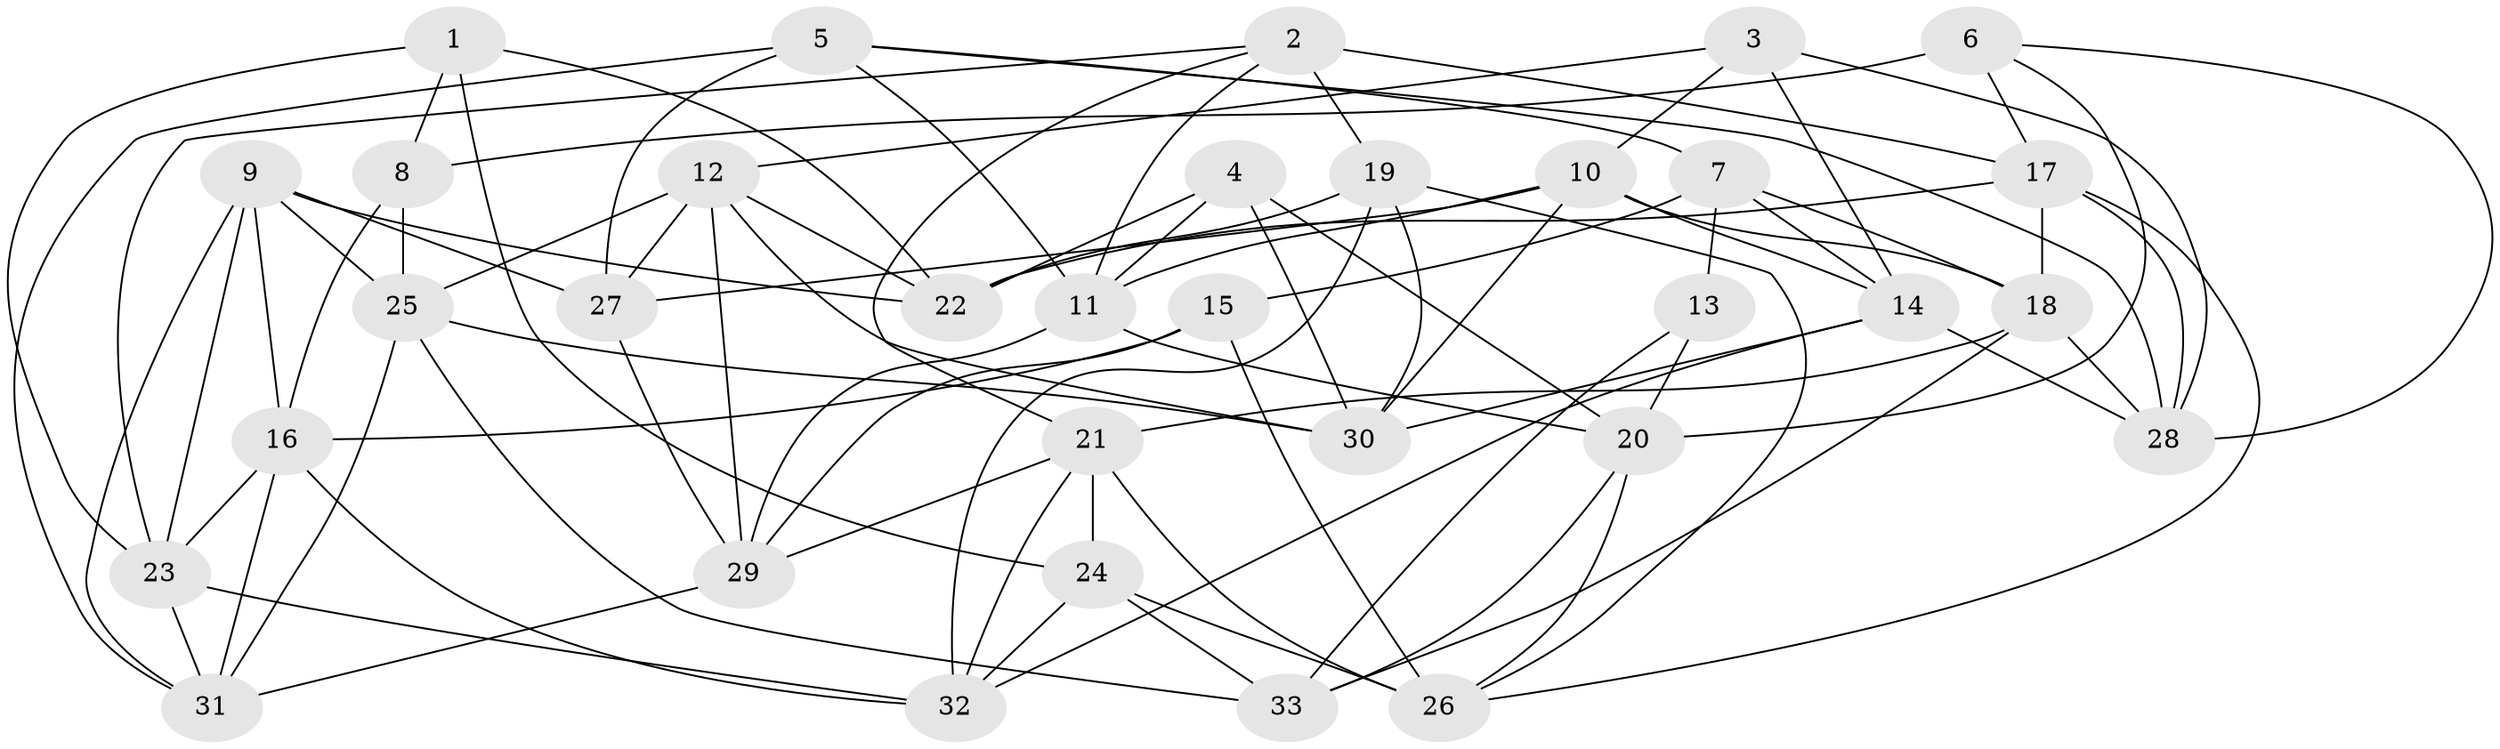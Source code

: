 // original degree distribution, {4: 1.0}
// Generated by graph-tools (version 1.1) at 2025/27/03/09/25 03:27:02]
// undirected, 33 vertices, 88 edges
graph export_dot {
graph [start="1"]
  node [color=gray90,style=filled];
  1;
  2;
  3;
  4;
  5;
  6;
  7;
  8;
  9;
  10;
  11;
  12;
  13;
  14;
  15;
  16;
  17;
  18;
  19;
  20;
  21;
  22;
  23;
  24;
  25;
  26;
  27;
  28;
  29;
  30;
  31;
  32;
  33;
  1 -- 8 [weight=1.0];
  1 -- 22 [weight=1.0];
  1 -- 23 [weight=1.0];
  1 -- 24 [weight=1.0];
  2 -- 11 [weight=1.0];
  2 -- 17 [weight=1.0];
  2 -- 19 [weight=2.0];
  2 -- 21 [weight=1.0];
  2 -- 23 [weight=1.0];
  3 -- 10 [weight=1.0];
  3 -- 12 [weight=1.0];
  3 -- 14 [weight=1.0];
  3 -- 28 [weight=1.0];
  4 -- 11 [weight=1.0];
  4 -- 20 [weight=1.0];
  4 -- 22 [weight=1.0];
  4 -- 30 [weight=1.0];
  5 -- 7 [weight=1.0];
  5 -- 11 [weight=1.0];
  5 -- 27 [weight=2.0];
  5 -- 28 [weight=1.0];
  5 -- 31 [weight=1.0];
  6 -- 8 [weight=3.0];
  6 -- 17 [weight=1.0];
  6 -- 20 [weight=1.0];
  6 -- 28 [weight=1.0];
  7 -- 13 [weight=2.0];
  7 -- 14 [weight=1.0];
  7 -- 15 [weight=1.0];
  7 -- 18 [weight=1.0];
  8 -- 16 [weight=1.0];
  8 -- 25 [weight=1.0];
  9 -- 16 [weight=1.0];
  9 -- 22 [weight=1.0];
  9 -- 23 [weight=1.0];
  9 -- 25 [weight=1.0];
  9 -- 27 [weight=1.0];
  9 -- 31 [weight=1.0];
  10 -- 11 [weight=1.0];
  10 -- 14 [weight=1.0];
  10 -- 18 [weight=1.0];
  10 -- 27 [weight=1.0];
  10 -- 30 [weight=1.0];
  11 -- 20 [weight=1.0];
  11 -- 29 [weight=1.0];
  12 -- 22 [weight=1.0];
  12 -- 25 [weight=1.0];
  12 -- 27 [weight=1.0];
  12 -- 29 [weight=1.0];
  12 -- 30 [weight=1.0];
  13 -- 20 [weight=1.0];
  13 -- 33 [weight=1.0];
  14 -- 28 [weight=1.0];
  14 -- 30 [weight=1.0];
  14 -- 32 [weight=1.0];
  15 -- 16 [weight=1.0];
  15 -- 26 [weight=1.0];
  15 -- 29 [weight=1.0];
  16 -- 23 [weight=1.0];
  16 -- 31 [weight=1.0];
  16 -- 32 [weight=1.0];
  17 -- 18 [weight=1.0];
  17 -- 22 [weight=1.0];
  17 -- 26 [weight=1.0];
  17 -- 28 [weight=1.0];
  18 -- 21 [weight=1.0];
  18 -- 28 [weight=1.0];
  18 -- 33 [weight=1.0];
  19 -- 22 [weight=1.0];
  19 -- 26 [weight=1.0];
  19 -- 30 [weight=1.0];
  19 -- 32 [weight=1.0];
  20 -- 26 [weight=1.0];
  20 -- 33 [weight=1.0];
  21 -- 24 [weight=1.0];
  21 -- 26 [weight=1.0];
  21 -- 29 [weight=1.0];
  21 -- 32 [weight=1.0];
  23 -- 31 [weight=1.0];
  23 -- 32 [weight=1.0];
  24 -- 26 [weight=1.0];
  24 -- 32 [weight=1.0];
  24 -- 33 [weight=2.0];
  25 -- 30 [weight=1.0];
  25 -- 31 [weight=1.0];
  25 -- 33 [weight=1.0];
  27 -- 29 [weight=1.0];
  29 -- 31 [weight=1.0];
}
